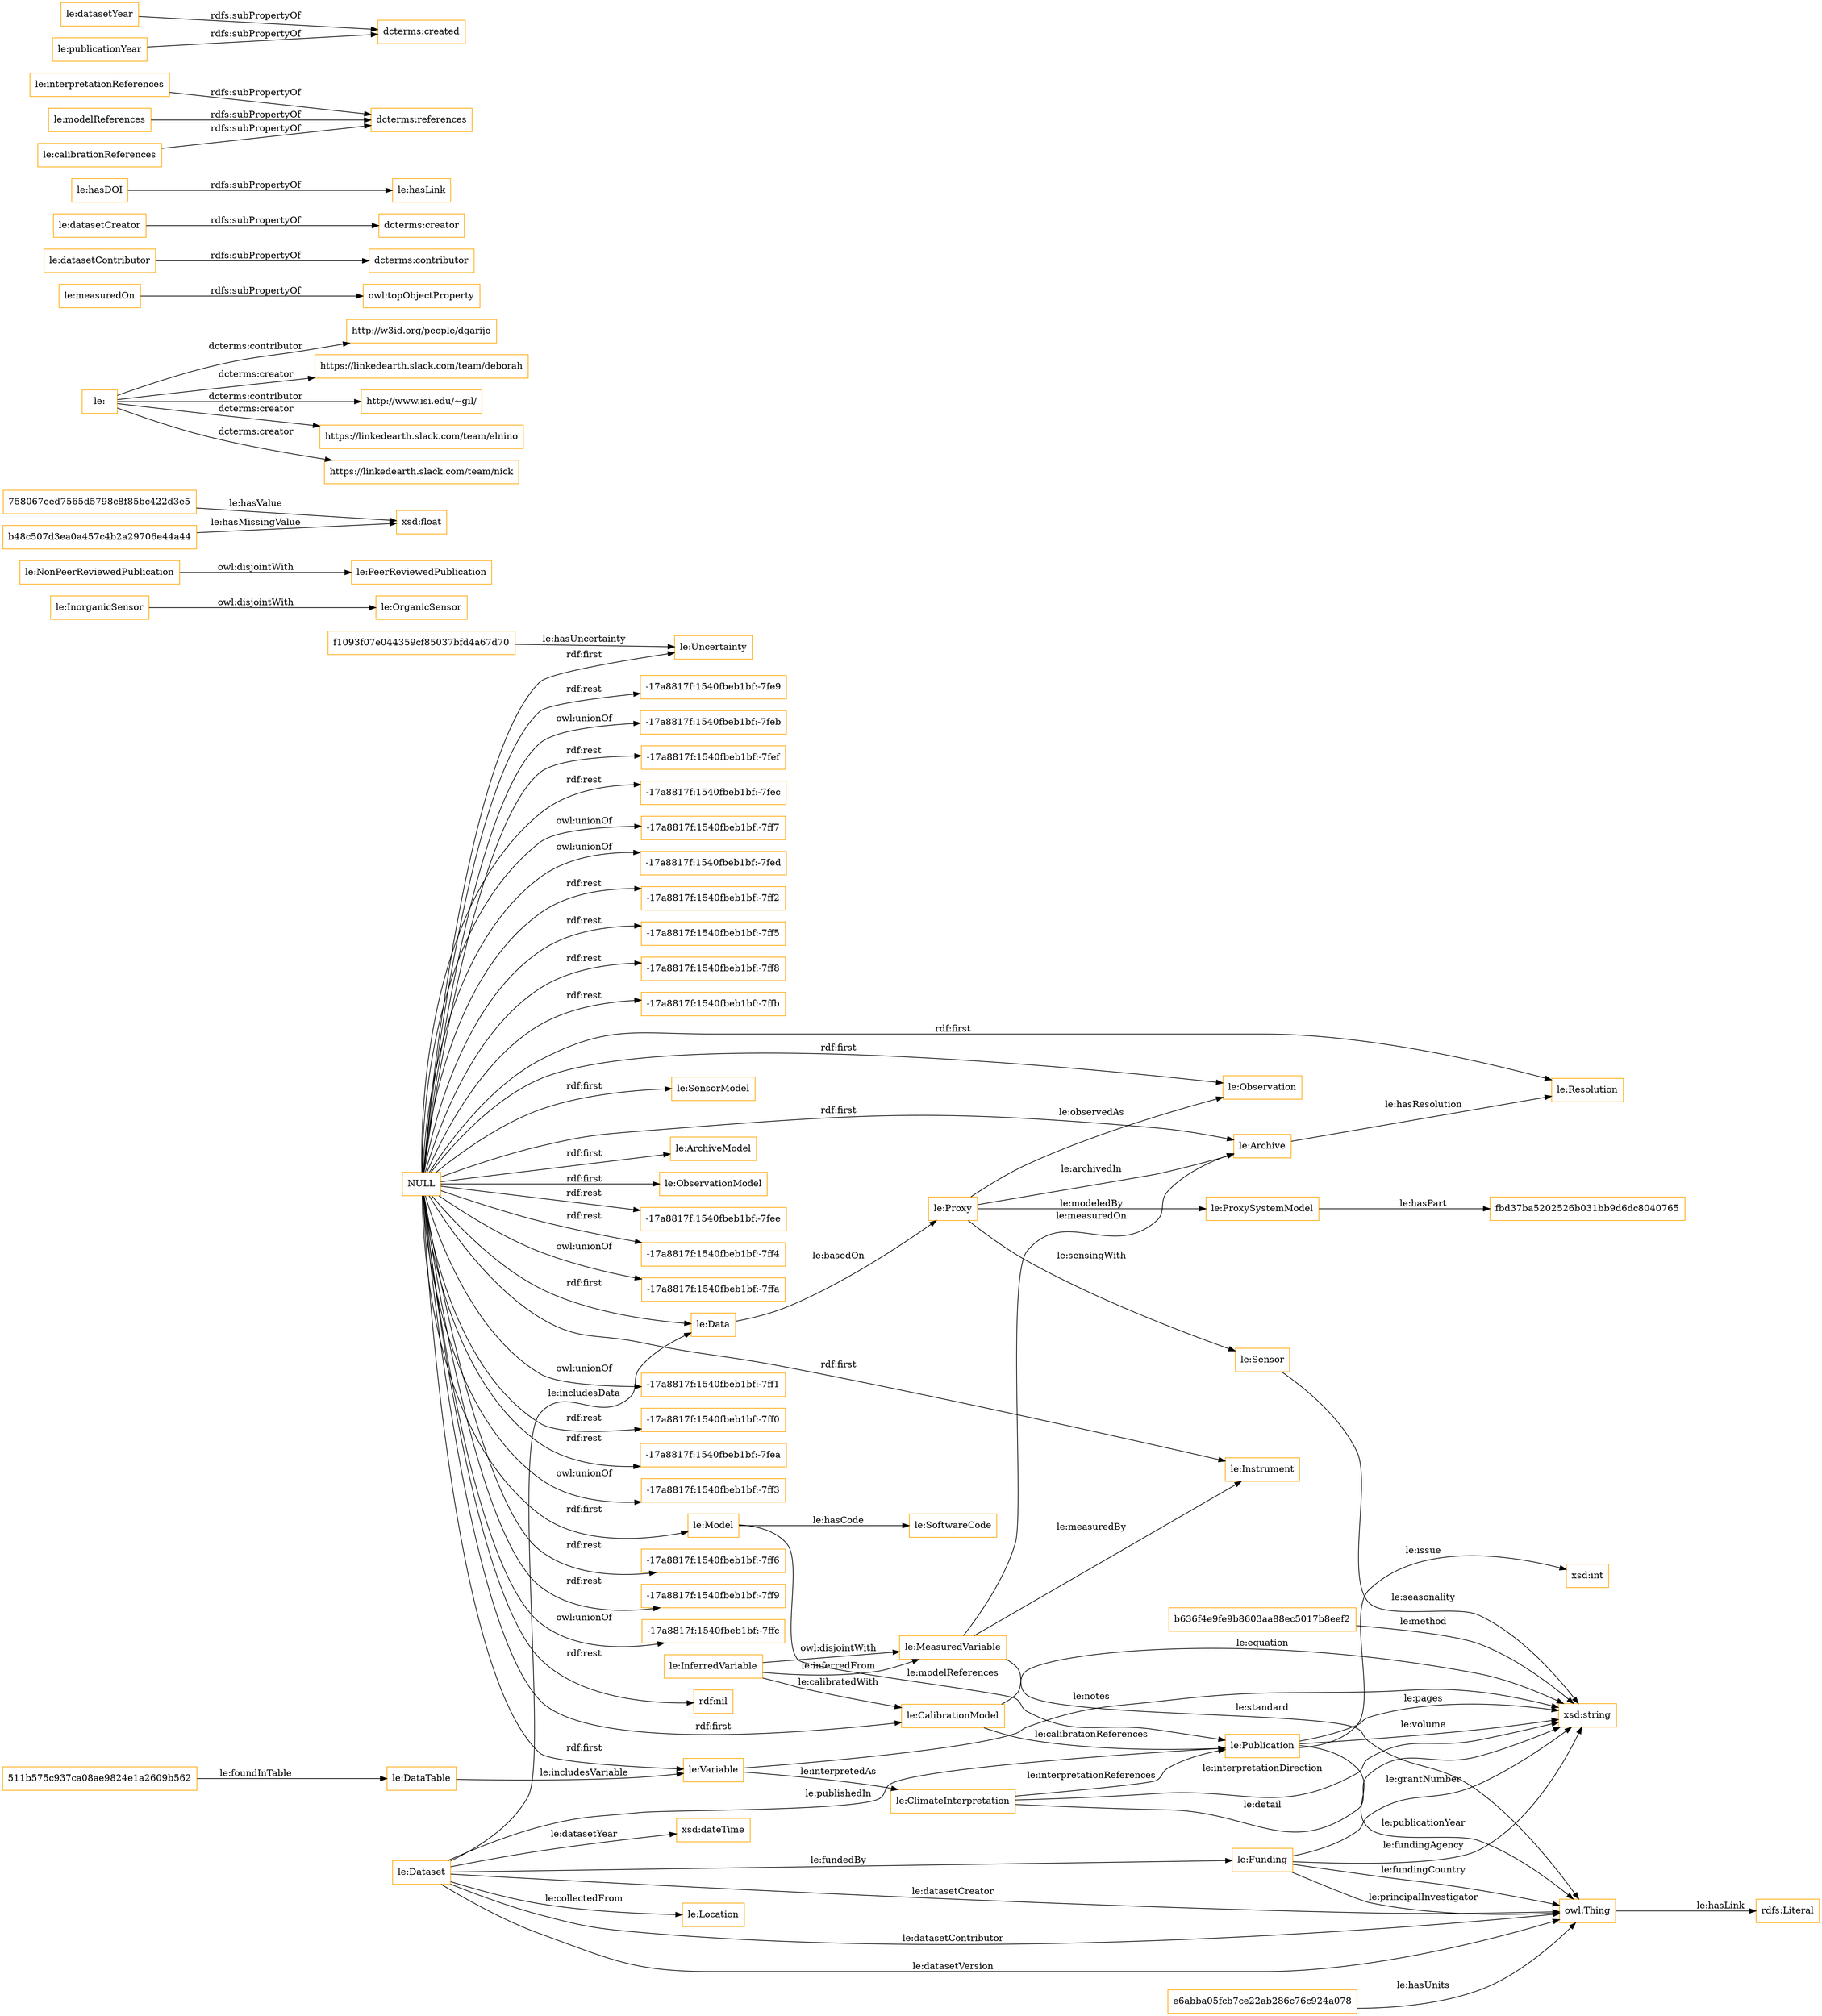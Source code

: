 digraph ar2dtool_diagram { 
rankdir=LR;
size="1501"
node [shape = rectangle, color="orange"]; "f1093f07e044359cf85037bfd4a67d70" "le:Sensor" "le:Funding" "le:Dataset" "le:Resolution" "511b575c937ca08ae9824e1a2609b562" "le:Publication" "b636f4e9fe9b8603aa88ec5017b8eef2" "le:DataTable" "le:Model" "le:Data" "le:OrganicSensor" "le:SensorModel" "le:Location" "le:InferredVariable" "fbd37ba5202526b031bb9d6dc8040765" "le:CalibrationModel" "le:NonPeerReviewedPublication" "le:SoftwareCode" "le:ArchiveModel" "e6abba05fcb7ce22ab286c76c924a078" "le:MeasuredVariable" "le:Proxy" "le:ProxySystemModel" "le:Instrument" "le:ObservationModel" "le:Uncertainty" "758067eed7565d5798c8f85bc422d3e5" "le:Observation" "le:InorganicSensor" "le:ClimateInterpretation" "le:Variable" "le:Archive" "le:PeerReviewedPublication" "b48c507d3ea0a457c4b2a29706e44a44" ; /*classes style*/
	"le:NonPeerReviewedPublication" -> "le:PeerReviewedPublication" [ label = "owl:disjointWith" ];
	"le:" -> "http://w3id.org/people/dgarijo" [ label = "dcterms:contributor" ];
	"le:" -> "https://linkedearth.slack.com/team/deborah" [ label = "dcterms:creator" ];
	"le:" -> "http://www.isi.edu/~gil/" [ label = "dcterms:contributor" ];
	"le:" -> "https://linkedearth.slack.com/team/elnino" [ label = "dcterms:creator" ];
	"le:" -> "https://linkedearth.slack.com/team/nick" [ label = "dcterms:creator" ];
	"le:measuredOn" -> "owl:topObjectProperty" [ label = "rdfs:subPropertyOf" ];
	"le:datasetContributor" -> "dcterms:contributor" [ label = "rdfs:subPropertyOf" ];
	"le:datasetCreator" -> "dcterms:creator" [ label = "rdfs:subPropertyOf" ];
	"le:hasDOI" -> "le:hasLink" [ label = "rdfs:subPropertyOf" ];
	"le:interpretationReferences" -> "dcterms:references" [ label = "rdfs:subPropertyOf" ];
	"le:modelReferences" -> "dcterms:references" [ label = "rdfs:subPropertyOf" ];
	"le:calibrationReferences" -> "dcterms:references" [ label = "rdfs:subPropertyOf" ];
	"NULL" -> "le:Instrument" [ label = "rdf:first" ];
	"NULL" -> "le:SensorModel" [ label = "rdf:first" ];
	"NULL" -> "-17a8817f:1540fbeb1bf:-7fee" [ label = "rdf:rest" ];
	"NULL" -> "-17a8817f:1540fbeb1bf:-7ff4" [ label = "rdf:rest" ];
	"NULL" -> "-17a8817f:1540fbeb1bf:-7ffa" [ label = "owl:unionOf" ];
	"NULL" -> "le:CalibrationModel" [ label = "rdf:first" ];
	"NULL" -> "le:Archive" [ label = "rdf:first" ];
	"NULL" -> "-17a8817f:1540fbeb1bf:-7ff1" [ label = "owl:unionOf" ];
	"NULL" -> "le:ObservationModel" [ label = "rdf:first" ];
	"NULL" -> "le:Variable" [ label = "rdf:first" ];
	"NULL" -> "-17a8817f:1540fbeb1bf:-7ff0" [ label = "rdf:rest" ];
	"NULL" -> "-17a8817f:1540fbeb1bf:-7fea" [ label = "rdf:rest" ];
	"NULL" -> "-17a8817f:1540fbeb1bf:-7ff3" [ label = "owl:unionOf" ];
	"NULL" -> "-17a8817f:1540fbeb1bf:-7ff6" [ label = "rdf:rest" ];
	"NULL" -> "-17a8817f:1540fbeb1bf:-7ff9" [ label = "rdf:rest" ];
	"NULL" -> "le:Uncertainty" [ label = "rdf:first" ];
	"NULL" -> "-17a8817f:1540fbeb1bf:-7ffc" [ label = "owl:unionOf" ];
	"NULL" -> "rdf:nil" [ label = "rdf:rest" ];
	"NULL" -> "-17a8817f:1540fbeb1bf:-7fe9" [ label = "rdf:rest" ];
	"NULL" -> "-17a8817f:1540fbeb1bf:-7feb" [ label = "owl:unionOf" ];
	"NULL" -> "le:Data" [ label = "rdf:first" ];
	"NULL" -> "-17a8817f:1540fbeb1bf:-7fef" [ label = "rdf:rest" ];
	"NULL" -> "-17a8817f:1540fbeb1bf:-7fec" [ label = "rdf:rest" ];
	"NULL" -> "-17a8817f:1540fbeb1bf:-7ff7" [ label = "owl:unionOf" ];
	"NULL" -> "-17a8817f:1540fbeb1bf:-7fed" [ label = "owl:unionOf" ];
	"NULL" -> "-17a8817f:1540fbeb1bf:-7ff2" [ label = "rdf:rest" ];
	"NULL" -> "-17a8817f:1540fbeb1bf:-7ff5" [ label = "rdf:rest" ];
	"NULL" -> "-17a8817f:1540fbeb1bf:-7ff8" [ label = "rdf:rest" ];
	"NULL" -> "le:Model" [ label = "rdf:first" ];
	"NULL" -> "le:Observation" [ label = "rdf:first" ];
	"NULL" -> "-17a8817f:1540fbeb1bf:-7ffb" [ label = "rdf:rest" ];
	"NULL" -> "le:Resolution" [ label = "rdf:first" ];
	"NULL" -> "le:ArchiveModel" [ label = "rdf:first" ];
	"le:datasetYear" -> "dcterms:created" [ label = "rdfs:subPropertyOf" ];
	"le:publicationYear" -> "dcterms:created" [ label = "rdfs:subPropertyOf" ];
	"le:InferredVariable" -> "le:MeasuredVariable" [ label = "owl:disjointWith" ];
	"le:InorganicSensor" -> "le:OrganicSensor" [ label = "owl:disjointWith" ];
	"le:CalibrationModel" -> "le:Publication" [ label = "le:calibrationReferences" ];
	"le:Dataset" -> "le:Funding" [ label = "le:fundedBy" ];
	"le:Dataset" -> "le:Location" [ label = "le:collectedFrom" ];
	"le:Funding" -> "owl:Thing" [ label = "le:fundingCountry" ];
	"le:Dataset" -> "owl:Thing" [ label = "le:datasetCreator" ];
	"le:Publication" -> "owl:Thing" [ label = "le:publicationYear" ];
	"le:Variable" -> "xsd:string" [ label = "le:notes" ];
	"owl:Thing" -> "rdfs:Literal" [ label = "le:hasLink" ];
	"le:Dataset" -> "owl:Thing" [ label = "le:datasetContributor" ];
	"le:Proxy" -> "le:Archive" [ label = "le:archivedIn" ];
	"le:Funding" -> "xsd:string" [ label = "le:grantNumber" ];
	"b636f4e9fe9b8603aa88ec5017b8eef2" -> "xsd:string" [ label = "le:method" ];
	"le:ProxySystemModel" -> "fbd37ba5202526b031bb9d6dc8040765" [ label = "le:hasPart" ];
	"le:Dataset" -> "le:Publication" [ label = "le:publishedIn" ];
	"511b575c937ca08ae9824e1a2609b562" -> "le:DataTable" [ label = "le:foundInTable" ];
	"le:Publication" -> "xsd:int" [ label = "le:issue" ];
	"le:Funding" -> "owl:Thing" [ label = "le:principalInvestigator" ];
	"le:Dataset" -> "xsd:dateTime" [ label = "le:datasetYear" ];
	"le:DataTable" -> "le:Variable" [ label = "le:includesVariable" ];
	"le:Proxy" -> "le:Observation" [ label = "le:observedAs" ];
	"le:CalibrationModel" -> "xsd:string" [ label = "le:equation" ];
	"le:MeasuredVariable" -> "le:Instrument" [ label = "le:measuredBy" ];
	"le:Funding" -> "xsd:string" [ label = "le:fundingAgency" ];
	"le:Proxy" -> "le:ProxySystemModel" [ label = "le:modeledBy" ];
	"le:Archive" -> "le:Resolution" [ label = "le:hasResolution" ];
	"le:ClimateInterpretation" -> "xsd:string" [ label = "le:interpretationDirection" ];
	"le:Model" -> "le:Publication" [ label = "le:modelReferences" ];
	"le:MeasuredVariable" -> "owl:Thing" [ label = "le:standard" ];
	"le:Publication" -> "xsd:string" [ label = "le:pages" ];
	"f1093f07e044359cf85037bfd4a67d70" -> "le:Uncertainty" [ label = "le:hasUncertainty" ];
	"le:Sensor" -> "xsd:string" [ label = "le:seasonality" ];
	"le:InferredVariable" -> "le:MeasuredVariable" [ label = "le:inferredFrom" ];
	"e6abba05fcb7ce22ab286c76c924a078" -> "owl:Thing" [ label = "le:hasUnits" ];
	"le:Data" -> "le:Proxy" [ label = "le:basedOn" ];
	"b48c507d3ea0a457c4b2a29706e44a44" -> "xsd:float" [ label = "le:hasMissingValue" ];
	"le:Proxy" -> "le:Sensor" [ label = "le:sensingWith" ];
	"le:ClimateInterpretation" -> "xsd:string" [ label = "le:detail" ];
	"le:Publication" -> "xsd:string" [ label = "le:volume" ];
	"le:MeasuredVariable" -> "le:Archive" [ label = "le:measuredOn" ];
	"le:Dataset" -> "le:Data" [ label = "le:includesData" ];
	"le:InferredVariable" -> "le:CalibrationModel" [ label = "le:calibratedWith" ];
	"le:Model" -> "le:SoftwareCode" [ label = "le:hasCode" ];
	"758067eed7565d5798c8f85bc422d3e5" -> "xsd:float" [ label = "le:hasValue" ];
	"le:Dataset" -> "owl:Thing" [ label = "le:datasetVersion" ];
	"le:ClimateInterpretation" -> "le:Publication" [ label = "le:interpretationReferences" ];
	"le:Variable" -> "le:ClimateInterpretation" [ label = "le:interpretedAs" ];

}
